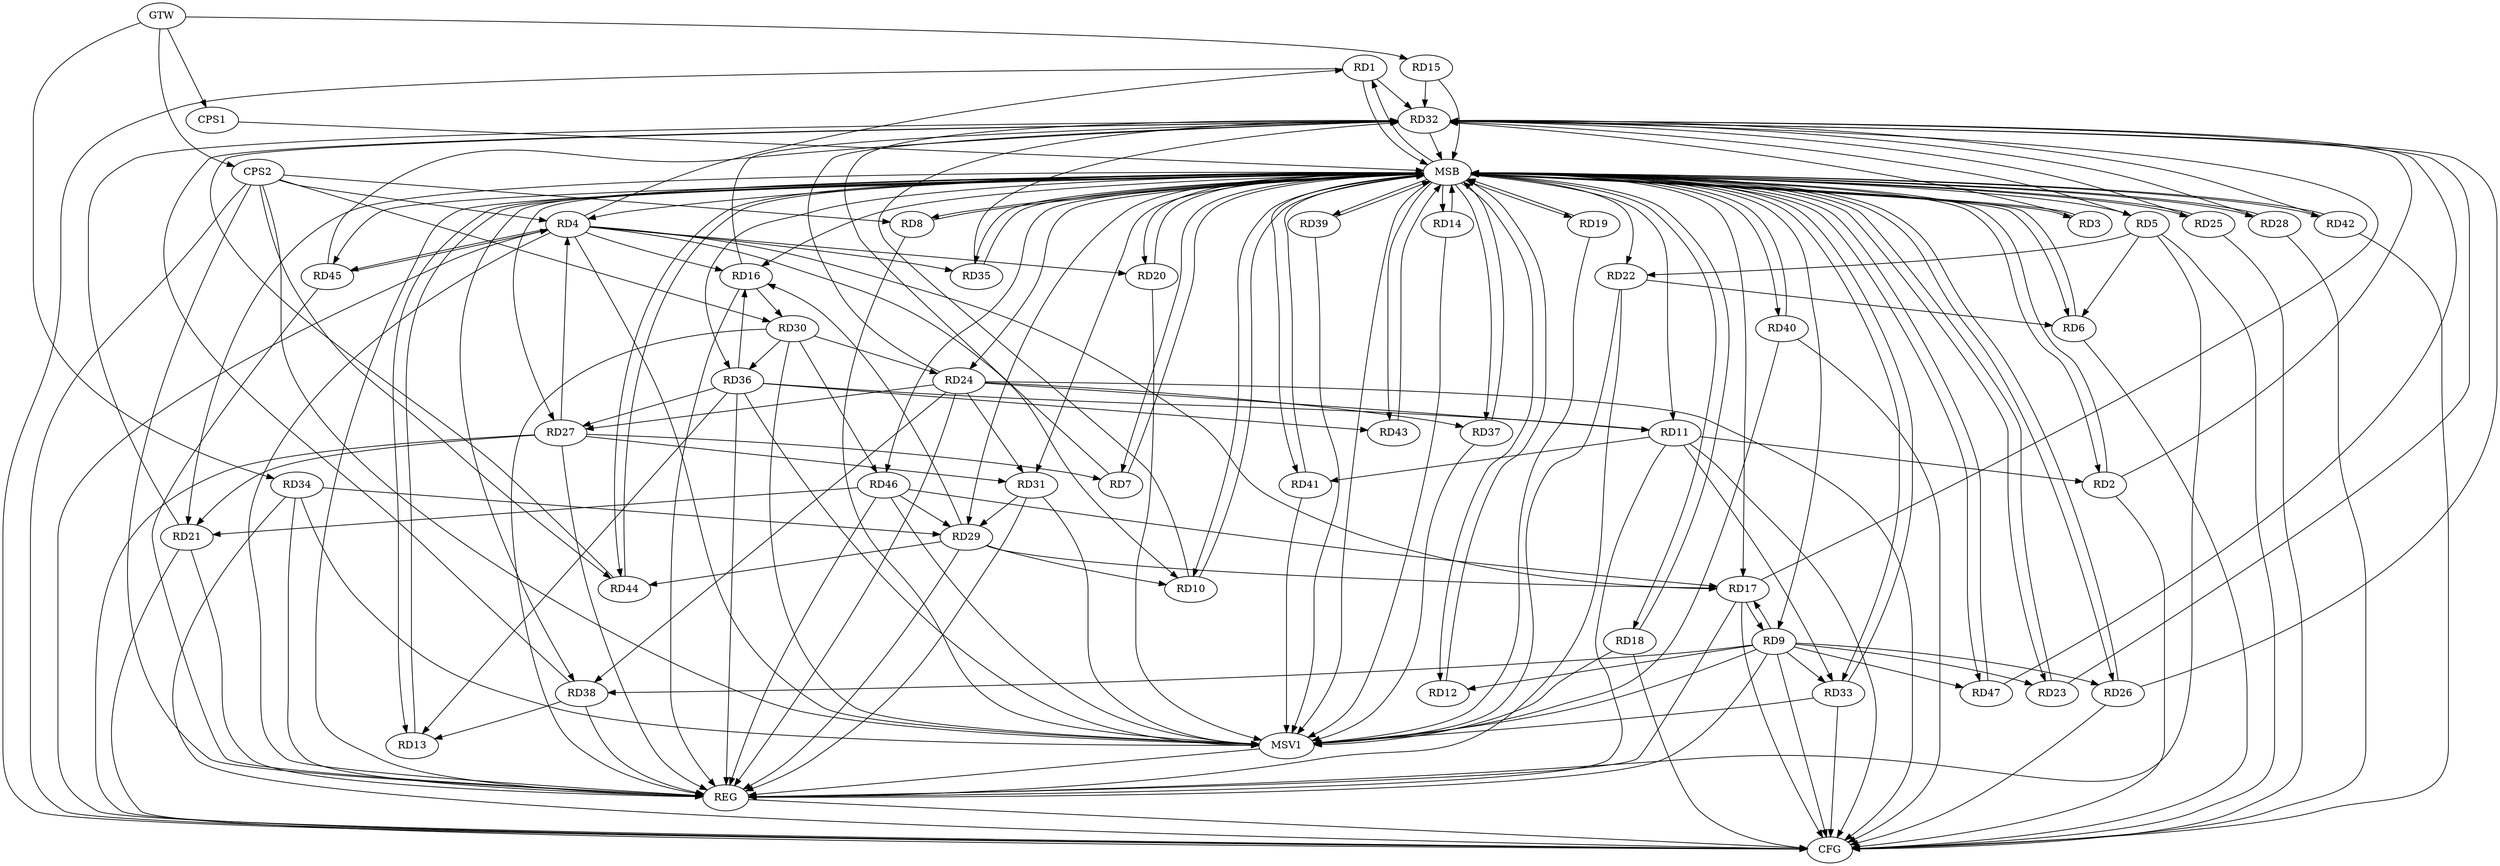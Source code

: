 strict digraph G {
  RD1 [ label="RD1" ];
  RD2 [ label="RD2" ];
  RD3 [ label="RD3" ];
  RD4 [ label="RD4" ];
  RD5 [ label="RD5" ];
  RD6 [ label="RD6" ];
  RD7 [ label="RD7" ];
  RD8 [ label="RD8" ];
  RD9 [ label="RD9" ];
  RD10 [ label="RD10" ];
  RD11 [ label="RD11" ];
  RD12 [ label="RD12" ];
  RD13 [ label="RD13" ];
  RD14 [ label="RD14" ];
  RD15 [ label="RD15" ];
  RD16 [ label="RD16" ];
  RD17 [ label="RD17" ];
  RD18 [ label="RD18" ];
  RD19 [ label="RD19" ];
  RD20 [ label="RD20" ];
  RD21 [ label="RD21" ];
  RD22 [ label="RD22" ];
  RD23 [ label="RD23" ];
  RD24 [ label="RD24" ];
  RD25 [ label="RD25" ];
  RD26 [ label="RD26" ];
  RD27 [ label="RD27" ];
  RD28 [ label="RD28" ];
  RD29 [ label="RD29" ];
  RD30 [ label="RD30" ];
  RD31 [ label="RD31" ];
  RD32 [ label="RD32" ];
  RD33 [ label="RD33" ];
  RD34 [ label="RD34" ];
  RD35 [ label="RD35" ];
  RD36 [ label="RD36" ];
  RD37 [ label="RD37" ];
  RD38 [ label="RD38" ];
  RD39 [ label="RD39" ];
  RD40 [ label="RD40" ];
  RD41 [ label="RD41" ];
  RD42 [ label="RD42" ];
  RD43 [ label="RD43" ];
  RD44 [ label="RD44" ];
  RD45 [ label="RD45" ];
  RD46 [ label="RD46" ];
  RD47 [ label="RD47" ];
  CPS1 [ label="CPS1" ];
  CPS2 [ label="CPS2" ];
  GTW [ label="GTW" ];
  REG [ label="REG" ];
  MSB [ label="MSB" ];
  CFG [ label="CFG" ];
  MSV1 [ label="MSV1" ];
  RD4 -> RD1;
  RD11 -> RD2;
  RD4 -> RD10;
  RD4 -> RD16;
  RD4 -> RD17;
  RD4 -> RD20;
  RD27 -> RD4;
  RD4 -> RD35;
  RD4 -> RD45;
  RD45 -> RD4;
  RD5 -> RD6;
  RD5 -> RD22;
  RD22 -> RD6;
  RD27 -> RD7;
  RD9 -> RD12;
  RD9 -> RD17;
  RD17 -> RD9;
  RD9 -> RD23;
  RD9 -> RD26;
  RD9 -> RD33;
  RD9 -> RD38;
  RD9 -> RD47;
  RD29 -> RD10;
  RD24 -> RD11;
  RD11 -> RD33;
  RD36 -> RD11;
  RD11 -> RD41;
  RD36 -> RD13;
  RD38 -> RD13;
  RD29 -> RD16;
  RD16 -> RD30;
  RD36 -> RD16;
  RD29 -> RD17;
  RD46 -> RD17;
  RD27 -> RD21;
  RD46 -> RD21;
  RD24 -> RD27;
  RD30 -> RD24;
  RD24 -> RD31;
  RD24 -> RD37;
  RD24 -> RD38;
  RD27 -> RD31;
  RD36 -> RD27;
  RD31 -> RD29;
  RD34 -> RD29;
  RD29 -> RD44;
  RD46 -> RD29;
  RD30 -> RD36;
  RD30 -> RD46;
  RD36 -> RD43;
  CPS2 -> RD4;
  CPS2 -> RD8;
  CPS2 -> RD44;
  CPS2 -> RD30;
  GTW -> RD15;
  GTW -> RD34;
  GTW -> CPS1;
  GTW -> CPS2;
  RD4 -> REG;
  RD5 -> REG;
  RD9 -> REG;
  RD11 -> REG;
  RD16 -> REG;
  RD17 -> REG;
  RD21 -> REG;
  RD22 -> REG;
  RD24 -> REG;
  RD27 -> REG;
  RD29 -> REG;
  RD30 -> REG;
  RD31 -> REG;
  RD34 -> REG;
  RD36 -> REG;
  RD38 -> REG;
  RD45 -> REG;
  RD46 -> REG;
  CPS2 -> REG;
  RD1 -> MSB;
  MSB -> RD4;
  MSB -> RD24;
  MSB -> RD41;
  MSB -> RD47;
  MSB -> REG;
  RD2 -> MSB;
  MSB -> RD8;
  MSB -> RD40;
  RD3 -> MSB;
  MSB -> RD6;
  MSB -> RD7;
  MSB -> RD10;
  MSB -> RD14;
  MSB -> RD18;
  MSB -> RD37;
  RD6 -> MSB;
  MSB -> RD13;
  MSB -> RD27;
  RD7 -> MSB;
  MSB -> RD12;
  MSB -> RD20;
  MSB -> RD22;
  MSB -> RD29;
  MSB -> RD33;
  RD8 -> MSB;
  MSB -> RD16;
  MSB -> RD25;
  MSB -> RD31;
  RD10 -> MSB;
  MSB -> RD19;
  MSB -> RD28;
  MSB -> RD44;
  RD12 -> MSB;
  MSB -> RD35;
  MSB -> RD45;
  RD13 -> MSB;
  MSB -> RD9;
  RD14 -> MSB;
  MSB -> RD5;
  RD15 -> MSB;
  RD18 -> MSB;
  MSB -> RD1;
  MSB -> RD36;
  MSB -> RD46;
  RD19 -> MSB;
  MSB -> RD3;
  RD20 -> MSB;
  RD23 -> MSB;
  RD25 -> MSB;
  MSB -> RD2;
  MSB -> RD38;
  RD26 -> MSB;
  MSB -> RD11;
  MSB -> RD42;
  RD28 -> MSB;
  RD32 -> MSB;
  MSB -> RD21;
  MSB -> RD26;
  MSB -> RD43;
  RD33 -> MSB;
  RD35 -> MSB;
  RD37 -> MSB;
  MSB -> RD23;
  RD39 -> MSB;
  RD40 -> MSB;
  RD41 -> MSB;
  MSB -> RD17;
  RD42 -> MSB;
  RD43 -> MSB;
  RD44 -> MSB;
  MSB -> RD39;
  RD47 -> MSB;
  CPS1 -> MSB;
  RD18 -> CFG;
  RD9 -> CFG;
  RD4 -> CFG;
  RD25 -> CFG;
  RD42 -> CFG;
  RD28 -> CFG;
  RD26 -> CFG;
  RD2 -> CFG;
  RD40 -> CFG;
  RD34 -> CFG;
  RD6 -> CFG;
  RD24 -> CFG;
  RD27 -> CFG;
  RD5 -> CFG;
  RD1 -> CFG;
  CPS2 -> CFG;
  RD11 -> CFG;
  RD33 -> CFG;
  RD17 -> CFG;
  RD21 -> CFG;
  REG -> CFG;
  RD45 -> RD32;
  RD25 -> RD32;
  RD47 -> RD32;
  RD35 -> RD32;
  RD21 -> RD32;
  RD5 -> RD32;
  RD2 -> RD32;
  RD1 -> RD32;
  RD28 -> RD32;
  RD10 -> RD32;
  RD44 -> RD32;
  RD3 -> RD32;
  RD17 -> RD32;
  RD26 -> RD32;
  RD42 -> RD32;
  RD23 -> RD32;
  RD15 -> RD32;
  RD16 -> RD32;
  RD24 -> RD32;
  RD38 -> RD32;
  RD7 -> RD32;
  RD4 -> MSV1;
  RD9 -> MSV1;
  RD30 -> MSV1;
  RD36 -> MSV1;
  RD46 -> MSV1;
  CPS2 -> MSV1;
  MSB -> MSV1;
  RD40 -> MSV1;
  RD14 -> MSV1;
  RD37 -> MSV1;
  RD20 -> MSV1;
  RD18 -> MSV1;
  RD41 -> MSV1;
  RD34 -> MSV1;
  RD8 -> MSV1;
  RD19 -> MSV1;
  RD33 -> MSV1;
  RD22 -> MSV1;
  RD39 -> MSV1;
  RD31 -> MSV1;
  MSV1 -> REG;
}
